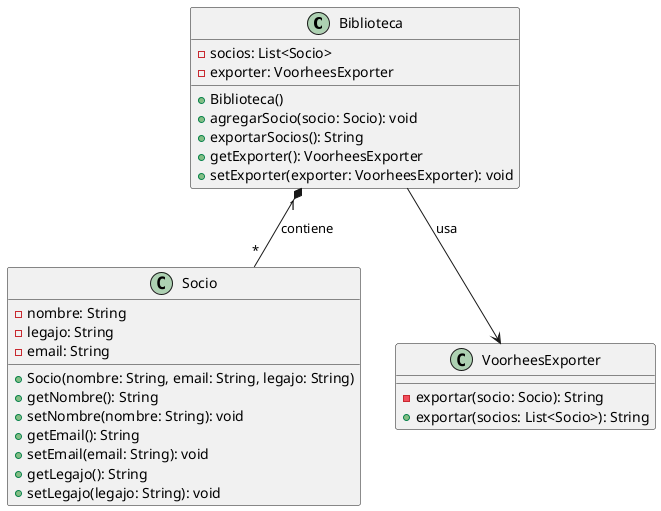 @startuml
' Definición de la clase Biblioteca
class Biblioteca {
    - socios: List<Socio>
    - exporter: VoorheesExporter
    + Biblioteca()
    + agregarSocio(socio: Socio): void
    + exportarSocios(): String
    + getExporter(): VoorheesExporter
    + setExporter(exporter: VoorheesExporter): void
}

' Definición de la clase Socio
class Socio {
    - nombre: String
    - legajo: String
    - email: String
    + Socio(nombre: String, email: String, legajo: String)
    + getNombre(): String
    + setNombre(nombre: String): void
    + getEmail(): String
    + setEmail(email: String): void
    + getLegajo(): String
    + setLegajo(legajo: String): void
}

' Definición de la clase VoorheesExporter
class VoorheesExporter {
    - exportar(socio: Socio): String
    + exportar(socios: List<Socio>): String
}

' Relaciones
Biblioteca "1" *-- "*" Socio : contiene
Biblioteca --> VoorheesExporter : usa
@enduml
